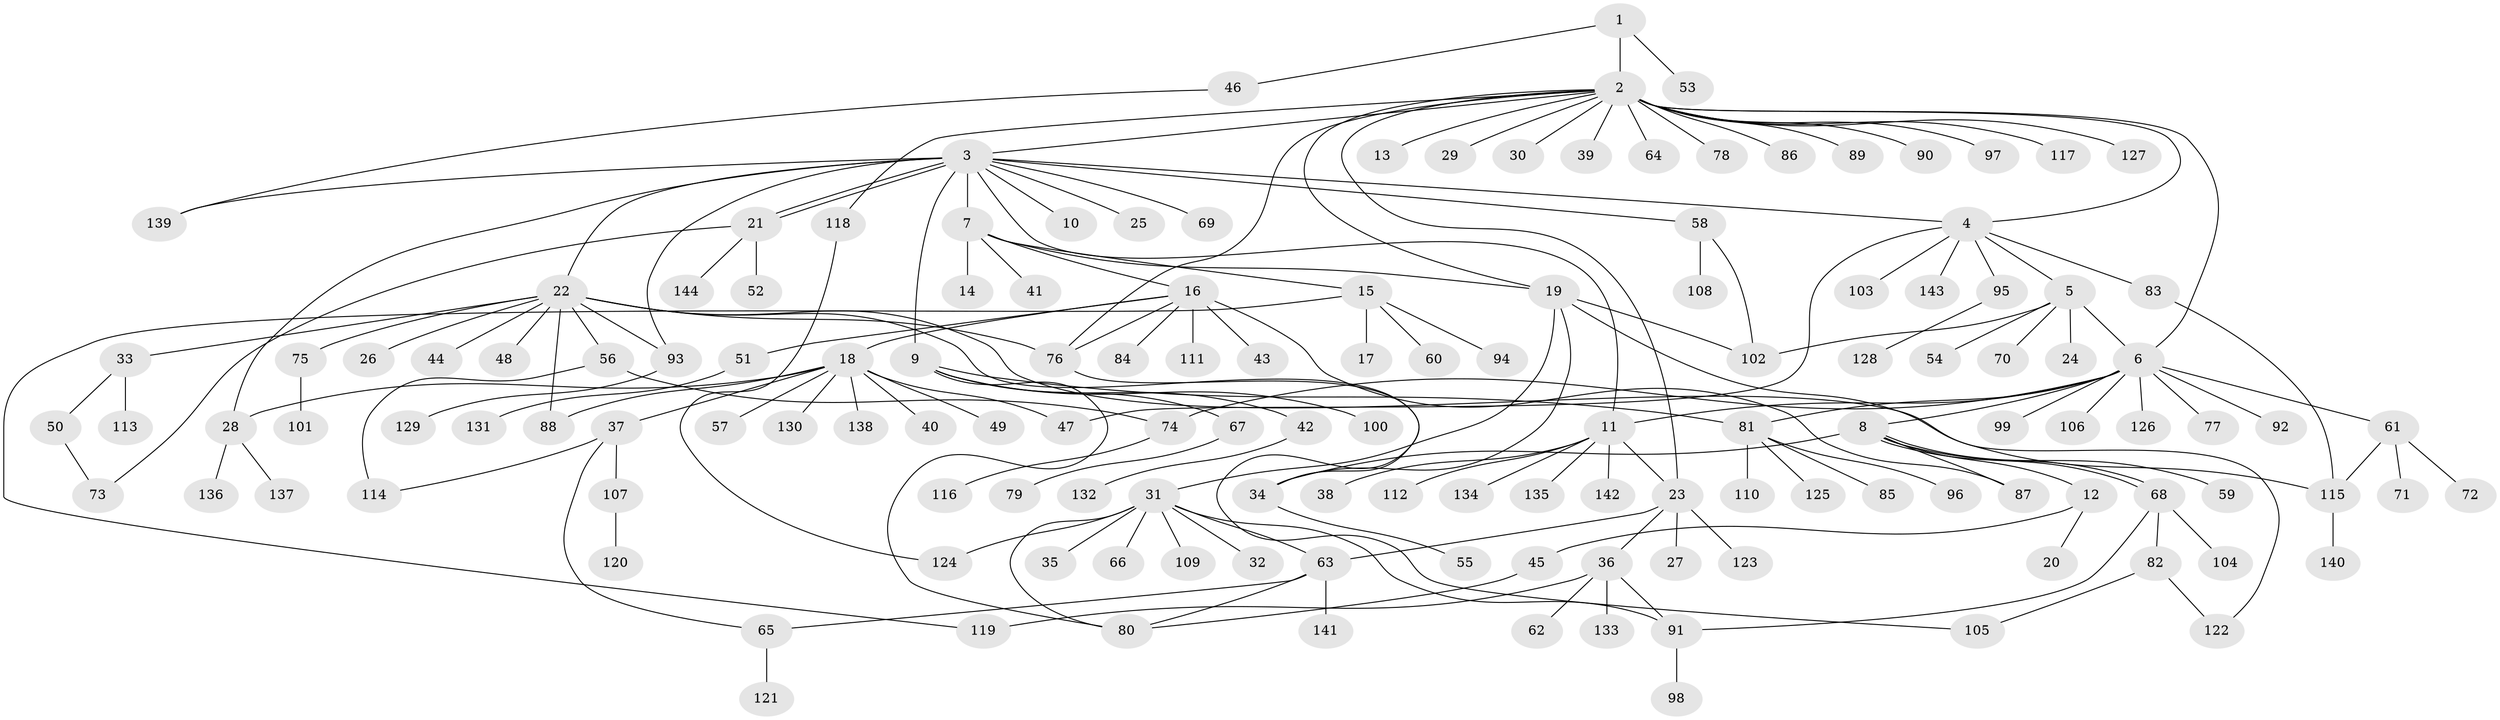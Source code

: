 // Generated by graph-tools (version 1.1) at 2025/47/03/09/25 04:47:29]
// undirected, 144 vertices, 179 edges
graph export_dot {
graph [start="1"]
  node [color=gray90,style=filled];
  1;
  2;
  3;
  4;
  5;
  6;
  7;
  8;
  9;
  10;
  11;
  12;
  13;
  14;
  15;
  16;
  17;
  18;
  19;
  20;
  21;
  22;
  23;
  24;
  25;
  26;
  27;
  28;
  29;
  30;
  31;
  32;
  33;
  34;
  35;
  36;
  37;
  38;
  39;
  40;
  41;
  42;
  43;
  44;
  45;
  46;
  47;
  48;
  49;
  50;
  51;
  52;
  53;
  54;
  55;
  56;
  57;
  58;
  59;
  60;
  61;
  62;
  63;
  64;
  65;
  66;
  67;
  68;
  69;
  70;
  71;
  72;
  73;
  74;
  75;
  76;
  77;
  78;
  79;
  80;
  81;
  82;
  83;
  84;
  85;
  86;
  87;
  88;
  89;
  90;
  91;
  92;
  93;
  94;
  95;
  96;
  97;
  98;
  99;
  100;
  101;
  102;
  103;
  104;
  105;
  106;
  107;
  108;
  109;
  110;
  111;
  112;
  113;
  114;
  115;
  116;
  117;
  118;
  119;
  120;
  121;
  122;
  123;
  124;
  125;
  126;
  127;
  128;
  129;
  130;
  131;
  132;
  133;
  134;
  135;
  136;
  137;
  138;
  139;
  140;
  141;
  142;
  143;
  144;
  1 -- 2;
  1 -- 46;
  1 -- 53;
  2 -- 3;
  2 -- 4;
  2 -- 6;
  2 -- 13;
  2 -- 19;
  2 -- 23;
  2 -- 29;
  2 -- 30;
  2 -- 39;
  2 -- 64;
  2 -- 76;
  2 -- 78;
  2 -- 86;
  2 -- 89;
  2 -- 90;
  2 -- 97;
  2 -- 117;
  2 -- 118;
  2 -- 127;
  3 -- 4;
  3 -- 7;
  3 -- 9;
  3 -- 10;
  3 -- 11;
  3 -- 21;
  3 -- 21;
  3 -- 22;
  3 -- 25;
  3 -- 28;
  3 -- 58;
  3 -- 69;
  3 -- 93;
  3 -- 139;
  4 -- 5;
  4 -- 47;
  4 -- 83;
  4 -- 95;
  4 -- 103;
  4 -- 143;
  5 -- 6;
  5 -- 24;
  5 -- 54;
  5 -- 70;
  5 -- 102;
  6 -- 8;
  6 -- 11;
  6 -- 61;
  6 -- 74;
  6 -- 77;
  6 -- 81;
  6 -- 92;
  6 -- 99;
  6 -- 106;
  6 -- 126;
  7 -- 14;
  7 -- 15;
  7 -- 16;
  7 -- 19;
  7 -- 41;
  8 -- 12;
  8 -- 34;
  8 -- 59;
  8 -- 68;
  8 -- 68;
  8 -- 87;
  9 -- 42;
  9 -- 67;
  9 -- 80;
  9 -- 81;
  9 -- 100;
  11 -- 23;
  11 -- 38;
  11 -- 112;
  11 -- 134;
  11 -- 135;
  11 -- 142;
  12 -- 20;
  12 -- 45;
  15 -- 17;
  15 -- 60;
  15 -- 94;
  15 -- 119;
  16 -- 18;
  16 -- 43;
  16 -- 51;
  16 -- 76;
  16 -- 84;
  16 -- 87;
  16 -- 111;
  18 -- 28;
  18 -- 37;
  18 -- 40;
  18 -- 47;
  18 -- 49;
  18 -- 57;
  18 -- 88;
  18 -- 130;
  18 -- 138;
  19 -- 31;
  19 -- 34;
  19 -- 102;
  19 -- 122;
  21 -- 52;
  21 -- 73;
  21 -- 144;
  22 -- 26;
  22 -- 33;
  22 -- 34;
  22 -- 44;
  22 -- 48;
  22 -- 56;
  22 -- 75;
  22 -- 76;
  22 -- 88;
  22 -- 93;
  22 -- 115;
  23 -- 27;
  23 -- 36;
  23 -- 63;
  23 -- 123;
  28 -- 136;
  28 -- 137;
  31 -- 32;
  31 -- 35;
  31 -- 63;
  31 -- 66;
  31 -- 80;
  31 -- 91;
  31 -- 109;
  31 -- 124;
  33 -- 50;
  33 -- 113;
  34 -- 55;
  36 -- 62;
  36 -- 91;
  36 -- 119;
  36 -- 133;
  37 -- 65;
  37 -- 107;
  37 -- 114;
  42 -- 132;
  45 -- 80;
  46 -- 139;
  50 -- 73;
  51 -- 131;
  56 -- 74;
  56 -- 114;
  58 -- 102;
  58 -- 108;
  61 -- 71;
  61 -- 72;
  61 -- 115;
  63 -- 65;
  63 -- 80;
  63 -- 141;
  65 -- 121;
  67 -- 79;
  68 -- 82;
  68 -- 91;
  68 -- 104;
  74 -- 116;
  75 -- 101;
  76 -- 105;
  81 -- 85;
  81 -- 96;
  81 -- 110;
  81 -- 125;
  82 -- 105;
  82 -- 122;
  83 -- 115;
  91 -- 98;
  93 -- 129;
  95 -- 128;
  107 -- 120;
  115 -- 140;
  118 -- 124;
}
